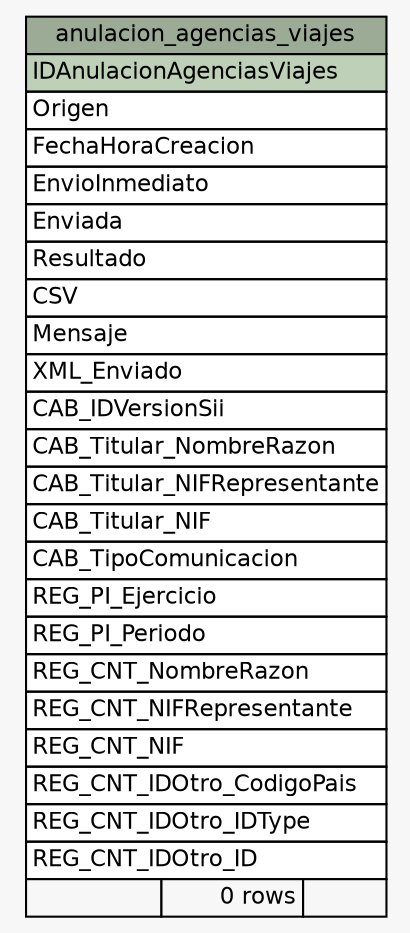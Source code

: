 // dot 2.38.0 on Windows 10 10.0
// SchemaSpy rev 590
digraph "anulacion_agencias_viajes" {
  graph [
    rankdir="RL"
    bgcolor="#f7f7f7"
    nodesep="0.18"
    ranksep="0.46"
    fontname="Helvetica"
    fontsize="11"
  ];
  node [
    fontname="Helvetica"
    fontsize="11"
    shape="plaintext"
  ];
  edge [
    arrowsize="0.8"
  ];
  "anulacion_agencias_viajes" [
    label=<
    <TABLE BORDER="0" CELLBORDER="1" CELLSPACING="0" BGCOLOR="#ffffff">
      <TR><TD COLSPAN="3" BGCOLOR="#9bab96" ALIGN="CENTER">anulacion_agencias_viajes</TD></TR>
      <TR><TD PORT="IDAnulacionAgenciasViajes" COLSPAN="3" BGCOLOR="#bed1b8" ALIGN="LEFT">IDAnulacionAgenciasViajes</TD></TR>
      <TR><TD PORT="Origen" COLSPAN="3" ALIGN="LEFT">Origen</TD></TR>
      <TR><TD PORT="FechaHoraCreacion" COLSPAN="3" ALIGN="LEFT">FechaHoraCreacion</TD></TR>
      <TR><TD PORT="EnvioInmediato" COLSPAN="3" ALIGN="LEFT">EnvioInmediato</TD></TR>
      <TR><TD PORT="Enviada" COLSPAN="3" ALIGN="LEFT">Enviada</TD></TR>
      <TR><TD PORT="Resultado" COLSPAN="3" ALIGN="LEFT">Resultado</TD></TR>
      <TR><TD PORT="CSV" COLSPAN="3" ALIGN="LEFT">CSV</TD></TR>
      <TR><TD PORT="Mensaje" COLSPAN="3" ALIGN="LEFT">Mensaje</TD></TR>
      <TR><TD PORT="XML_Enviado" COLSPAN="3" ALIGN="LEFT">XML_Enviado</TD></TR>
      <TR><TD PORT="CAB_IDVersionSii" COLSPAN="3" ALIGN="LEFT">CAB_IDVersionSii</TD></TR>
      <TR><TD PORT="CAB_Titular_NombreRazon" COLSPAN="3" ALIGN="LEFT">CAB_Titular_NombreRazon</TD></TR>
      <TR><TD PORT="CAB_Titular_NIFRepresentante" COLSPAN="3" ALIGN="LEFT">CAB_Titular_NIFRepresentante</TD></TR>
      <TR><TD PORT="CAB_Titular_NIF" COLSPAN="3" ALIGN="LEFT">CAB_Titular_NIF</TD></TR>
      <TR><TD PORT="CAB_TipoComunicacion" COLSPAN="3" ALIGN="LEFT">CAB_TipoComunicacion</TD></TR>
      <TR><TD PORT="REG_PI_Ejercicio" COLSPAN="3" ALIGN="LEFT">REG_PI_Ejercicio</TD></TR>
      <TR><TD PORT="REG_PI_Periodo" COLSPAN="3" ALIGN="LEFT">REG_PI_Periodo</TD></TR>
      <TR><TD PORT="REG_CNT_NombreRazon" COLSPAN="3" ALIGN="LEFT">REG_CNT_NombreRazon</TD></TR>
      <TR><TD PORT="REG_CNT_NIFRepresentante" COLSPAN="3" ALIGN="LEFT">REG_CNT_NIFRepresentante</TD></TR>
      <TR><TD PORT="REG_CNT_NIF" COLSPAN="3" ALIGN="LEFT">REG_CNT_NIF</TD></TR>
      <TR><TD PORT="REG_CNT_IDOtro_CodigoPais" COLSPAN="3" ALIGN="LEFT">REG_CNT_IDOtro_CodigoPais</TD></TR>
      <TR><TD PORT="REG_CNT_IDOtro_IDType" COLSPAN="3" ALIGN="LEFT">REG_CNT_IDOtro_IDType</TD></TR>
      <TR><TD PORT="REG_CNT_IDOtro_ID" COLSPAN="3" ALIGN="LEFT">REG_CNT_IDOtro_ID</TD></TR>
      <TR><TD ALIGN="LEFT" BGCOLOR="#f7f7f7">  </TD><TD ALIGN="RIGHT" BGCOLOR="#f7f7f7">0 rows</TD><TD ALIGN="RIGHT" BGCOLOR="#f7f7f7">  </TD></TR>
    </TABLE>>
    URL="tables/anulacion_agencias_viajes.html"
    tooltip="anulacion_agencias_viajes"
  ];
}
